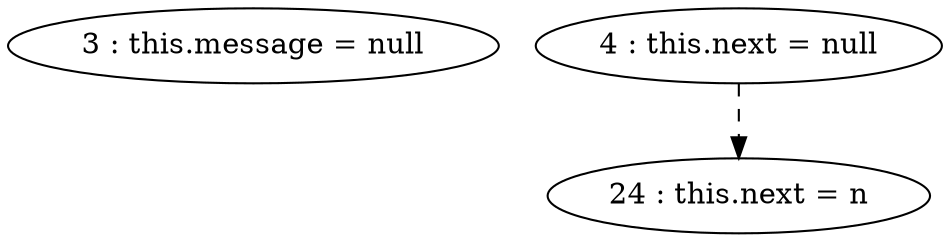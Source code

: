 digraph G {
"3 : this.message = null"
"4 : this.next = null"
"4 : this.next = null" -> "24 : this.next = n" [style=dashed]
"24 : this.next = n"
}